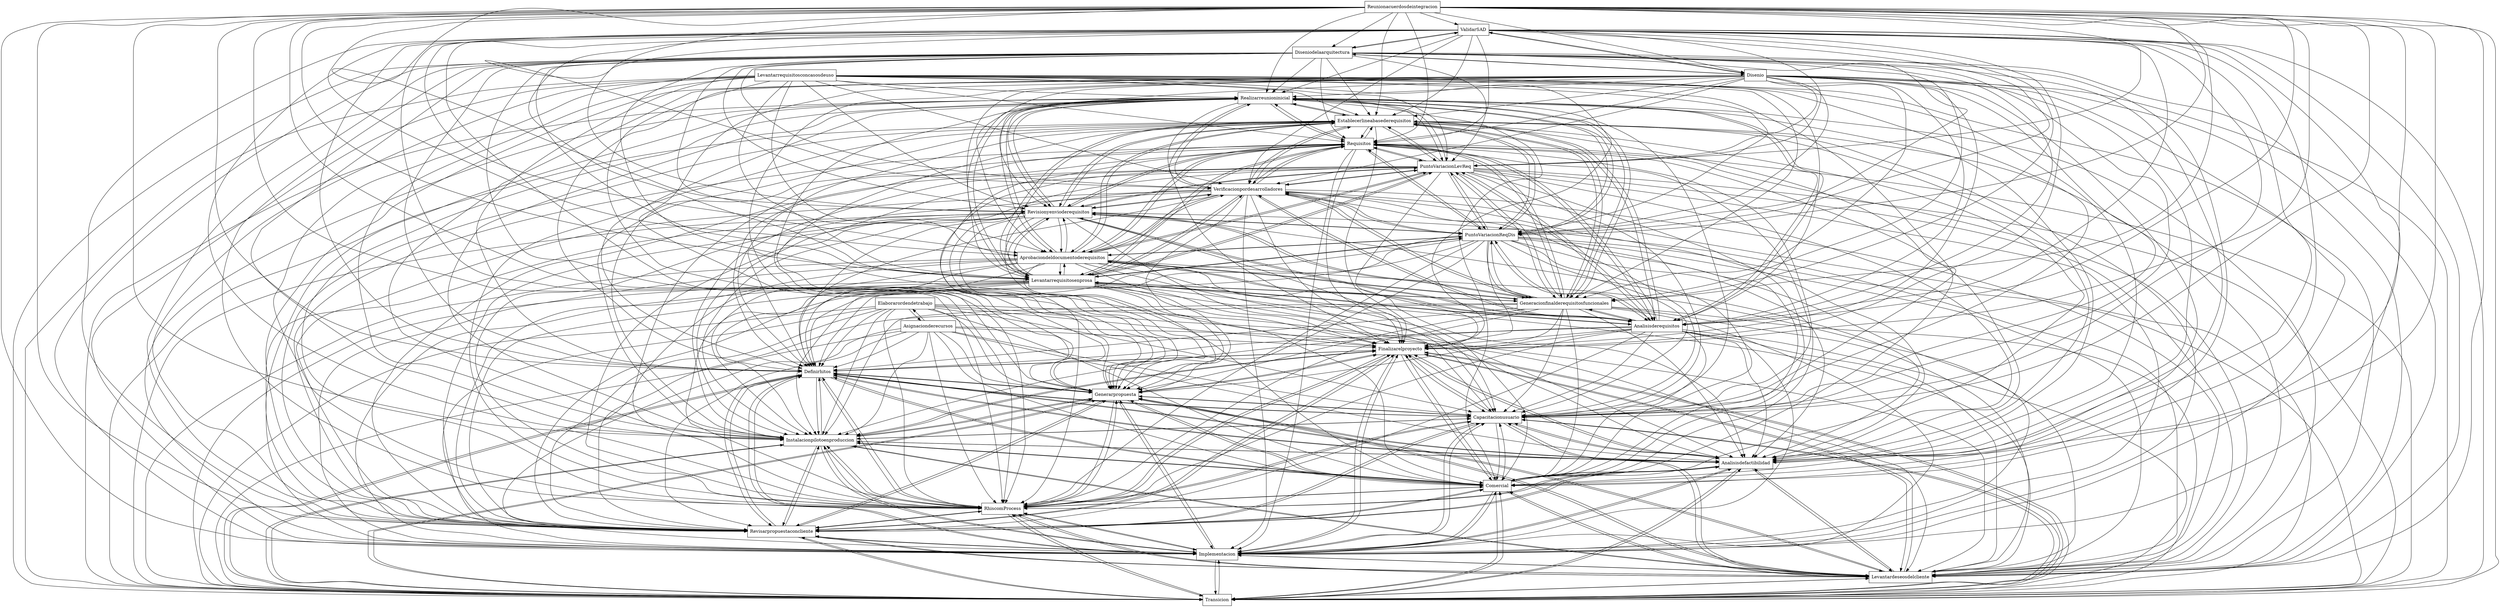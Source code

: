 digraph{
graph [rankdir=TB];
node [shape=box];
edge [arrowhead=normal];
0[label="ValidarSAD",]
1[label="Finalizarelproyecto",]
2[label="Realizarreunioninicial",]
3[label="Definirhitos",]
4[label="Transicion",]
5[label="Levantardeseosdelcliente",]
6[label="Diseniodelaarquitectura",]
7[label="Implementacion",]
8[label="Revisarpropuestaconcliente",]
9[label="Establecerlineabasederequisitos",]
10[label="Requisitos",]
11[label="PuntoVariacionLevReq",]
12[label="Elaborarordendetrabajo",]
13[label="Levantarrequisitosenprosa",]
14[label="Generacionfinalderequisitosfuncionales",]
15[label="Analisisderequisitos",]
16[label="Asignacionderecursos",]
17[label="RhiscomProcess",]
18[label="Comercial",]
19[label="Levantarrequisitosconcasosdeuso",]
20[label="Analisisdefactibilidad",]
21[label="Aprobaciondeldocumentoderequisitos",]
22[label="PuntoVariacionReqDis",]
23[label="Reunionacuerdosdeintegracion",]
24[label="Instalacionpilotoenproduccion",]
25[label="Revisionyenvioderequisitos",]
26[label="Verificacionpordesarrolladores",]
27[label="Capacitacionusuario",]
28[label="Disenio",]
29[label="Generarpropuesta",]
0->1[label="",]
0->2[label="",]
0->3[label="",]
0->4[label="",]
0->5[label="",]
0->6[label="",]
0->7[label="",]
0->8[label="",]
0->9[label="",]
0->10[label="",]
0->11[label="",]
0->13[label="",]
0->14[label="",]
0->15[label="",]
0->17[label="",]
0->18[label="",]
0->20[label="",]
0->21[label="",]
0->22[label="",]
0->24[label="",]
0->25[label="",]
0->26[label="",]
0->27[label="",]
0->28[label="",]
0->29[label="",]
1->3[label="",]
1->4[label="",]
1->5[label="",]
1->7[label="",]
1->8[label="",]
1->17[label="",]
1->18[label="",]
1->20[label="",]
1->24[label="",]
1->27[label="",]
1->29[label="",]
2->1[label="",]
2->3[label="",]
2->4[label="",]
2->5[label="",]
2->7[label="",]
2->8[label="",]
2->9[label="",]
2->10[label="",]
2->11[label="",]
2->13[label="",]
2->14[label="",]
2->15[label="",]
2->17[label="",]
2->18[label="",]
2->20[label="",]
2->21[label="",]
2->22[label="",]
2->24[label="",]
2->25[label="",]
2->26[label="",]
2->27[label="",]
2->29[label="",]
3->1[label="",]
3->4[label="",]
3->5[label="",]
3->7[label="",]
3->8[label="",]
3->17[label="",]
3->18[label="",]
3->20[label="",]
3->24[label="",]
3->27[label="",]
3->29[label="",]
4->1[label="",]
4->3[label="",]
4->5[label="",]
4->7[label="",]
4->8[label="",]
4->17[label="",]
4->18[label="",]
4->20[label="",]
4->24[label="",]
4->27[label="",]
4->29[label="",]
5->1[label="",]
5->3[label="",]
5->4[label="",]
5->7[label="",]
5->8[label="",]
5->17[label="",]
5->18[label="",]
5->20[label="",]
5->24[label="",]
5->27[label="",]
5->29[label="",]
6->0[label="",]
6->1[label="",]
6->2[label="",]
6->3[label="",]
6->4[label="",]
6->5[label="",]
6->7[label="",]
6->8[label="",]
6->9[label="",]
6->10[label="",]
6->11[label="",]
6->13[label="",]
6->14[label="",]
6->15[label="",]
6->17[label="",]
6->18[label="",]
6->20[label="",]
6->21[label="",]
6->22[label="",]
6->24[label="",]
6->25[label="",]
6->26[label="",]
6->27[label="",]
6->28[label="",]
6->29[label="",]
7->1[label="",]
7->3[label="",]
7->4[label="",]
7->5[label="",]
7->8[label="",]
7->17[label="",]
7->18[label="",]
7->20[label="",]
7->24[label="",]
7->27[label="",]
7->29[label="",]
8->1[label="",]
8->3[label="",]
8->4[label="",]
8->5[label="",]
8->7[label="",]
8->17[label="",]
8->18[label="",]
8->20[label="",]
8->24[label="",]
8->27[label="",]
8->29[label="",]
9->1[label="",]
9->2[label="",]
9->3[label="",]
9->4[label="",]
9->5[label="",]
9->7[label="",]
9->8[label="",]
9->10[label="",]
9->11[label="",]
9->13[label="",]
9->14[label="",]
9->15[label="",]
9->17[label="",]
9->18[label="",]
9->20[label="",]
9->21[label="",]
9->22[label="",]
9->24[label="",]
9->25[label="",]
9->26[label="",]
9->27[label="",]
9->29[label="",]
10->1[label="",]
10->2[label="",]
10->3[label="",]
10->4[label="",]
10->5[label="",]
10->7[label="",]
10->8[label="",]
10->9[label="",]
10->11[label="",]
10->13[label="",]
10->14[label="",]
10->15[label="",]
10->17[label="",]
10->18[label="",]
10->20[label="",]
10->21[label="",]
10->22[label="",]
10->24[label="",]
10->25[label="",]
10->26[label="",]
10->27[label="",]
10->29[label="",]
11->1[label="",]
11->2[label="",]
11->3[label="",]
11->4[label="",]
11->5[label="",]
11->7[label="",]
11->8[label="",]
11->9[label="",]
11->10[label="",]
11->13[label="",]
11->14[label="",]
11->15[label="",]
11->17[label="",]
11->18[label="",]
11->20[label="",]
11->21[label="",]
11->22[label="",]
11->24[label="",]
11->25[label="",]
11->26[label="",]
11->27[label="",]
11->29[label="",]
12->1[label="",]
12->3[label="",]
12->4[label="",]
12->5[label="",]
12->7[label="",]
12->8[label="",]
12->16[label="",]
12->17[label="",]
12->18[label="",]
12->20[label="",]
12->24[label="",]
12->27[label="",]
12->29[label="",]
13->1[label="",]
13->2[label="",]
13->3[label="",]
13->4[label="",]
13->5[label="",]
13->7[label="",]
13->8[label="",]
13->9[label="",]
13->10[label="",]
13->11[label="",]
13->14[label="",]
13->15[label="",]
13->17[label="",]
13->18[label="",]
13->20[label="",]
13->21[label="",]
13->22[label="",]
13->24[label="",]
13->25[label="",]
13->26[label="",]
13->27[label="",]
13->29[label="",]
14->1[label="",]
14->2[label="",]
14->3[label="",]
14->4[label="",]
14->5[label="",]
14->7[label="",]
14->8[label="",]
14->9[label="",]
14->10[label="",]
14->11[label="",]
14->13[label="",]
14->15[label="",]
14->17[label="",]
14->18[label="",]
14->20[label="",]
14->21[label="",]
14->22[label="",]
14->24[label="",]
14->25[label="",]
14->26[label="",]
14->27[label="",]
14->29[label="",]
15->1[label="",]
15->2[label="",]
15->3[label="",]
15->4[label="",]
15->5[label="",]
15->7[label="",]
15->8[label="",]
15->9[label="",]
15->10[label="",]
15->11[label="",]
15->13[label="",]
15->14[label="",]
15->17[label="",]
15->18[label="",]
15->20[label="",]
15->21[label="",]
15->22[label="",]
15->24[label="",]
15->25[label="",]
15->26[label="",]
15->27[label="",]
15->29[label="",]
16->1[label="",]
16->3[label="",]
16->4[label="",]
16->5[label="",]
16->7[label="",]
16->8[label="",]
16->12[label="",]
16->17[label="",]
16->18[label="",]
16->20[label="",]
16->24[label="",]
16->27[label="",]
16->29[label="",]
17->1[label="",]
17->3[label="",]
17->4[label="",]
17->5[label="",]
17->7[label="",]
17->8[label="",]
17->18[label="",]
17->20[label="",]
17->24[label="",]
17->27[label="",]
17->29[label="",]
18->1[label="",]
18->3[label="",]
18->4[label="",]
18->5[label="",]
18->7[label="",]
18->8[label="",]
18->17[label="",]
18->20[label="",]
18->24[label="",]
18->27[label="",]
18->29[label="",]
19->1[label="",]
19->2[label="",]
19->3[label="",]
19->4[label="",]
19->5[label="",]
19->7[label="",]
19->8[label="",]
19->9[label="",]
19->10[label="",]
19->11[label="",]
19->13[label="",]
19->14[label="",]
19->15[label="",]
19->17[label="",]
19->18[label="",]
19->20[label="",]
19->21[label="",]
19->22[label="",]
19->24[label="",]
19->25[label="",]
19->26[label="",]
19->27[label="",]
19->29[label="",]
20->1[label="",]
20->3[label="",]
20->4[label="",]
20->5[label="",]
20->7[label="",]
20->8[label="",]
20->17[label="",]
20->18[label="",]
20->24[label="",]
20->27[label="",]
20->29[label="",]
21->1[label="",]
21->2[label="",]
21->3[label="",]
21->4[label="",]
21->5[label="",]
21->7[label="",]
21->8[label="",]
21->9[label="",]
21->10[label="",]
21->11[label="",]
21->13[label="",]
21->14[label="",]
21->15[label="",]
21->17[label="",]
21->18[label="",]
21->20[label="",]
21->22[label="",]
21->24[label="",]
21->25[label="",]
21->26[label="",]
21->27[label="",]
21->29[label="",]
22->1[label="",]
22->2[label="",]
22->3[label="",]
22->4[label="",]
22->5[label="",]
22->7[label="",]
22->8[label="",]
22->9[label="",]
22->10[label="",]
22->11[label="",]
22->13[label="",]
22->14[label="",]
22->15[label="",]
22->17[label="",]
22->18[label="",]
22->20[label="",]
22->21[label="",]
22->24[label="",]
22->25[label="",]
22->26[label="",]
22->27[label="",]
22->29[label="",]
23->0[label="",]
23->1[label="",]
23->2[label="",]
23->3[label="",]
23->4[label="",]
23->5[label="",]
23->6[label="",]
23->7[label="",]
23->8[label="",]
23->9[label="",]
23->10[label="",]
23->11[label="",]
23->13[label="",]
23->14[label="",]
23->15[label="",]
23->17[label="",]
23->18[label="",]
23->20[label="",]
23->21[label="",]
23->22[label="",]
23->24[label="",]
23->25[label="",]
23->26[label="",]
23->27[label="",]
23->28[label="",]
23->29[label="",]
24->1[label="",]
24->3[label="",]
24->4[label="",]
24->5[label="",]
24->7[label="",]
24->8[label="",]
24->17[label="",]
24->18[label="",]
24->20[label="",]
24->27[label="",]
24->29[label="",]
25->1[label="",]
25->2[label="",]
25->3[label="",]
25->4[label="",]
25->5[label="",]
25->7[label="",]
25->8[label="",]
25->9[label="",]
25->10[label="",]
25->11[label="",]
25->13[label="",]
25->14[label="",]
25->15[label="",]
25->17[label="",]
25->18[label="",]
25->20[label="",]
25->21[label="",]
25->22[label="",]
25->24[label="",]
25->26[label="",]
25->27[label="",]
25->29[label="",]
26->1[label="",]
26->2[label="",]
26->3[label="",]
26->4[label="",]
26->5[label="",]
26->7[label="",]
26->8[label="",]
26->9[label="",]
26->10[label="",]
26->11[label="",]
26->13[label="",]
26->14[label="",]
26->15[label="",]
26->17[label="",]
26->18[label="",]
26->20[label="",]
26->21[label="",]
26->22[label="",]
26->24[label="",]
26->25[label="",]
26->27[label="",]
26->29[label="",]
27->1[label="",]
27->3[label="",]
27->4[label="",]
27->5[label="",]
27->7[label="",]
27->8[label="",]
27->17[label="",]
27->18[label="",]
27->20[label="",]
27->24[label="",]
27->29[label="",]
28->0[label="",]
28->1[label="",]
28->2[label="",]
28->3[label="",]
28->4[label="",]
28->5[label="",]
28->6[label="",]
28->7[label="",]
28->8[label="",]
28->9[label="",]
28->10[label="",]
28->11[label="",]
28->13[label="",]
28->14[label="",]
28->15[label="",]
28->17[label="",]
28->18[label="",]
28->20[label="",]
28->21[label="",]
28->22[label="",]
28->24[label="",]
28->25[label="",]
28->26[label="",]
28->27[label="",]
28->29[label="",]
29->1[label="",]
29->3[label="",]
29->4[label="",]
29->5[label="",]
29->7[label="",]
29->8[label="",]
29->17[label="",]
29->18[label="",]
29->20[label="",]
29->24[label="",]
29->27[label="",]
}
